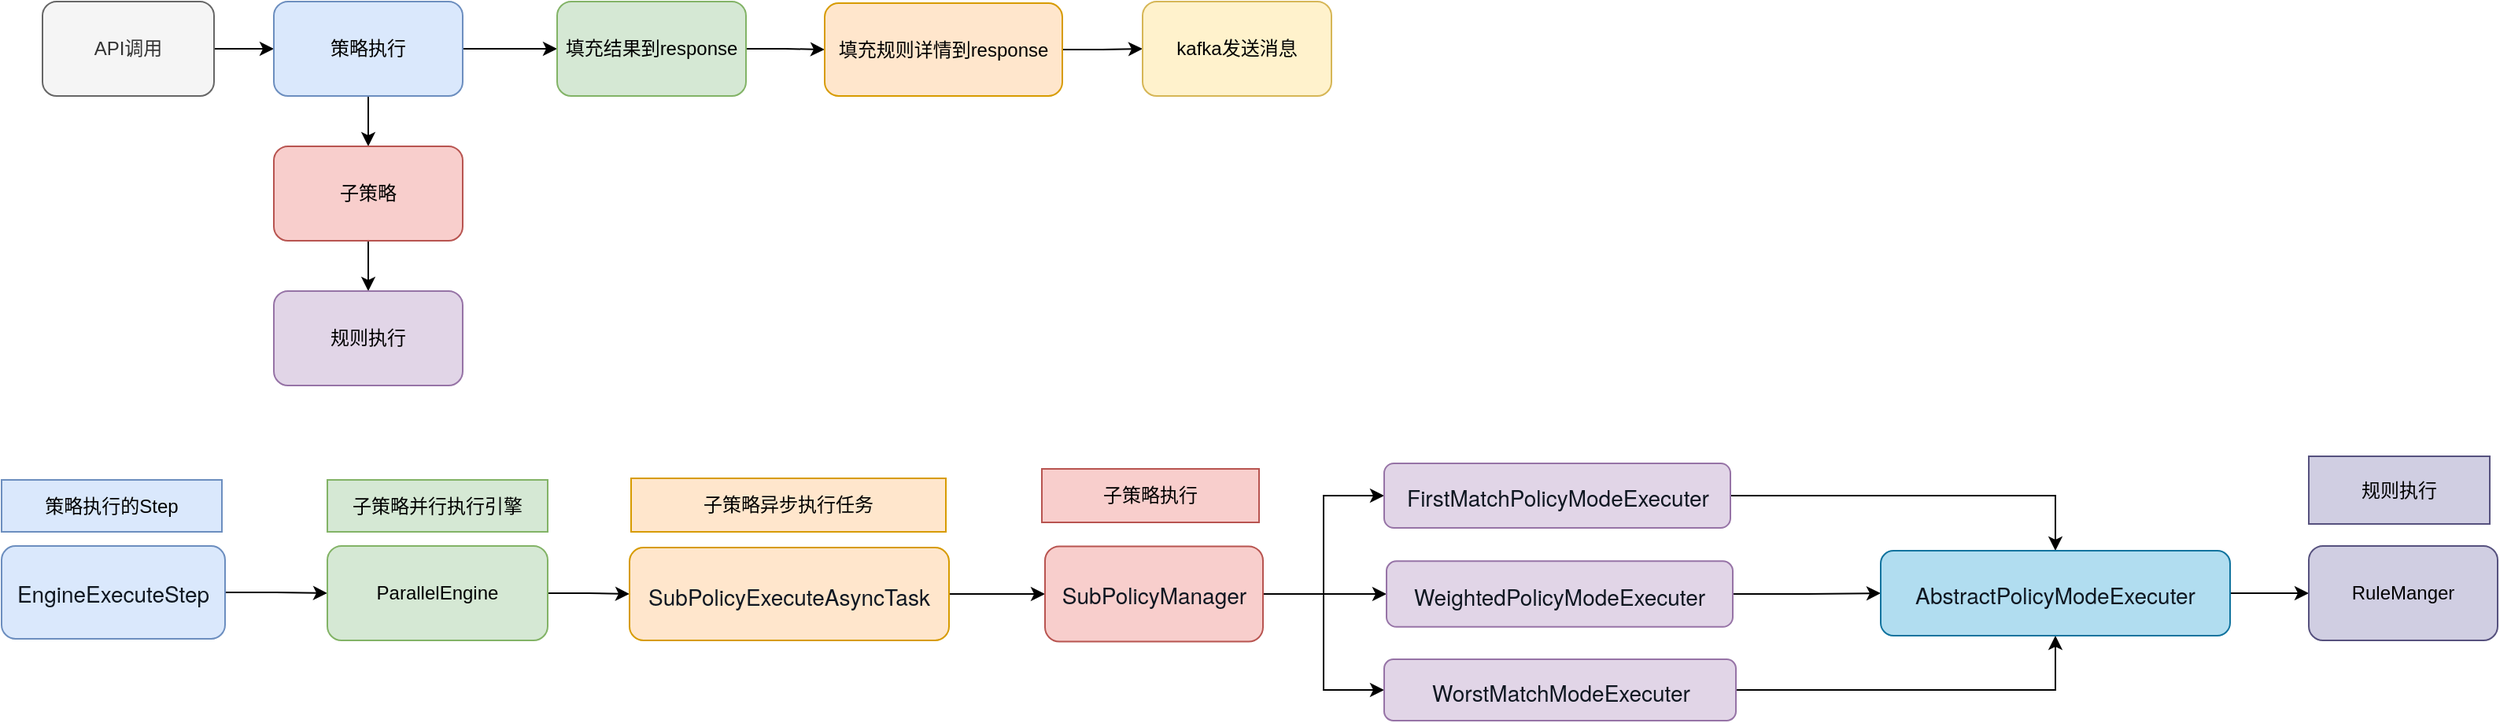 <mxfile version="17.4.5" type="github">
  <diagram id="8jfNpNAZliBH_JcL0tr9" name="Page-1">
    <mxGraphModel dx="1820" dy="802" grid="0" gridSize="10" guides="1" tooltips="1" connect="1" arrows="1" fold="1" page="0" pageScale="1" pageWidth="827" pageHeight="1169" math="0" shadow="0">
      <root>
        <mxCell id="0" />
        <mxCell id="1" parent="0" />
        <mxCell id="HmQmNMEGDG_JzxM044ja-3" value="" style="edgeStyle=orthogonalEdgeStyle;rounded=0;orthogonalLoop=1;jettySize=auto;html=1;" parent="1" source="HmQmNMEGDG_JzxM044ja-1" target="HmQmNMEGDG_JzxM044ja-2" edge="1">
          <mxGeometry relative="1" as="geometry" />
        </mxCell>
        <mxCell id="HmQmNMEGDG_JzxM044ja-1" value="API调用" style="rounded=1;whiteSpace=wrap;html=1;fillColor=#f5f5f5;fontColor=#333333;strokeColor=#666666;" parent="1" vertex="1">
          <mxGeometry x="9" y="64" width="109" height="60" as="geometry" />
        </mxCell>
        <mxCell id="HmQmNMEGDG_JzxM044ja-9" value="" style="edgeStyle=orthogonalEdgeStyle;rounded=0;orthogonalLoop=1;jettySize=auto;html=1;fontColor=#FFFFFF;" parent="1" source="HmQmNMEGDG_JzxM044ja-2" target="HmQmNMEGDG_JzxM044ja-8" edge="1">
          <mxGeometry relative="1" as="geometry" />
        </mxCell>
        <mxCell id="HmQmNMEGDG_JzxM044ja-15" value="" style="edgeStyle=orthogonalEdgeStyle;rounded=0;orthogonalLoop=1;jettySize=auto;html=1;fontColor=#FFFFFF;" parent="1" source="HmQmNMEGDG_JzxM044ja-2" target="HmQmNMEGDG_JzxM044ja-14" edge="1">
          <mxGeometry relative="1" as="geometry" />
        </mxCell>
        <mxCell id="HmQmNMEGDG_JzxM044ja-2" value="策略执行" style="whiteSpace=wrap;html=1;rounded=1;fillColor=#dae8fc;strokeColor=#6c8ebf;" parent="1" vertex="1">
          <mxGeometry x="156" y="64" width="120" height="60" as="geometry" />
        </mxCell>
        <mxCell id="HmQmNMEGDG_JzxM044ja-11" value="" style="edgeStyle=orthogonalEdgeStyle;rounded=0;orthogonalLoop=1;jettySize=auto;html=1;fontColor=#FFFFFF;" parent="1" source="HmQmNMEGDG_JzxM044ja-8" target="HmQmNMEGDG_JzxM044ja-10" edge="1">
          <mxGeometry relative="1" as="geometry" />
        </mxCell>
        <mxCell id="HmQmNMEGDG_JzxM044ja-8" value="填充结果到response" style="whiteSpace=wrap;html=1;rounded=1;fillColor=#d5e8d4;strokeColor=#82b366;" parent="1" vertex="1">
          <mxGeometry x="336" y="64" width="120" height="60" as="geometry" />
        </mxCell>
        <mxCell id="HmQmNMEGDG_JzxM044ja-13" value="" style="edgeStyle=orthogonalEdgeStyle;rounded=0;orthogonalLoop=1;jettySize=auto;html=1;fontColor=#FFFFFF;" parent="1" source="HmQmNMEGDG_JzxM044ja-10" target="HmQmNMEGDG_JzxM044ja-12" edge="1">
          <mxGeometry relative="1" as="geometry" />
        </mxCell>
        <mxCell id="HmQmNMEGDG_JzxM044ja-10" value="填充规则详情到response" style="whiteSpace=wrap;html=1;rounded=1;fillColor=#ffe6cc;strokeColor=#d79b00;" parent="1" vertex="1">
          <mxGeometry x="506" y="65" width="151" height="59" as="geometry" />
        </mxCell>
        <mxCell id="HmQmNMEGDG_JzxM044ja-12" value="kafka发送消息" style="whiteSpace=wrap;html=1;rounded=1;fillColor=#fff2cc;strokeColor=#d6b656;" parent="1" vertex="1">
          <mxGeometry x="708" y="64" width="120" height="60" as="geometry" />
        </mxCell>
        <mxCell id="HmQmNMEGDG_JzxM044ja-18" value="" style="edgeStyle=orthogonalEdgeStyle;rounded=0;orthogonalLoop=1;jettySize=auto;html=1;fontColor=#FFFFFF;" parent="1" source="HmQmNMEGDG_JzxM044ja-14" target="HmQmNMEGDG_JzxM044ja-17" edge="1">
          <mxGeometry relative="1" as="geometry" />
        </mxCell>
        <mxCell id="HmQmNMEGDG_JzxM044ja-14" value="子策略" style="whiteSpace=wrap;html=1;fillColor=#f8cecc;strokeColor=#b85450;rounded=1;" parent="1" vertex="1">
          <mxGeometry x="156" y="156" width="120" height="60" as="geometry" />
        </mxCell>
        <mxCell id="HmQmNMEGDG_JzxM044ja-16" style="edgeStyle=orthogonalEdgeStyle;rounded=0;orthogonalLoop=1;jettySize=auto;html=1;exitX=0.5;exitY=1;exitDx=0;exitDy=0;fontColor=#FFFFFF;" parent="1" source="HmQmNMEGDG_JzxM044ja-14" target="HmQmNMEGDG_JzxM044ja-14" edge="1">
          <mxGeometry relative="1" as="geometry" />
        </mxCell>
        <mxCell id="HmQmNMEGDG_JzxM044ja-17" value="规则执行" style="whiteSpace=wrap;html=1;fillColor=#e1d5e7;strokeColor=#9673a6;rounded=1;" parent="1" vertex="1">
          <mxGeometry x="156" y="248" width="120" height="60" as="geometry" />
        </mxCell>
        <mxCell id="HmQmNMEGDG_JzxM044ja-28" value="" style="edgeStyle=orthogonalEdgeStyle;rounded=0;orthogonalLoop=1;jettySize=auto;html=1;fontFamily=Helvetica;fontColor=#FFFFFF;" parent="1" source="HmQmNMEGDG_JzxM044ja-25" target="HmQmNMEGDG_JzxM044ja-27" edge="1">
          <mxGeometry relative="1" as="geometry" />
        </mxCell>
        <mxCell id="HmQmNMEGDG_JzxM044ja-25" value="&lt;p class=&quot;p1&quot; style=&quot;margin: 0px ; font-stretch: normal ; font-size: 14px ; line-height: normal ; font-family: &amp;#34;helvetica neue&amp;#34; ; color: rgb(15 , 23 , 33)&quot;&gt;&lt;/p&gt;&lt;span style=&quot;color: rgb(15 , 23 , 33) ; font-family: &amp;#34;helvetica neue&amp;#34; ; font-size: 14px&quot;&gt;EngineExecuteStep&lt;br style=&quot;color: rgb(15 , 23 , 33) ; font-family: &amp;#34;helvetica neue&amp;#34; ; font-size: 14px ; font-style: normal ; font-weight: 400 ; letter-spacing: normal ; text-align: center ; text-indent: 0px ; text-transform: none ; word-spacing: 0px ; background-color: rgb(255 , 255 , 255)&quot;&gt;&lt;/span&gt;" style="rounded=1;whiteSpace=wrap;html=1;fontFamily=Helvetica;strokeColor=#6c8ebf;fillColor=#dae8fc;" parent="1" vertex="1">
          <mxGeometry x="-17" y="410" width="142" height="59" as="geometry" />
        </mxCell>
        <mxCell id="HmQmNMEGDG_JzxM044ja-35" value="" style="edgeStyle=orthogonalEdgeStyle;rounded=0;orthogonalLoop=1;jettySize=auto;html=1;fontFamily=Helvetica;fontColor=#FFFFFF;" parent="1" source="HmQmNMEGDG_JzxM044ja-27" target="HmQmNMEGDG_JzxM044ja-34" edge="1">
          <mxGeometry relative="1" as="geometry" />
        </mxCell>
        <mxCell id="HmQmNMEGDG_JzxM044ja-27" value="ParallelEngine" style="whiteSpace=wrap;html=1;fillColor=#d5e8d4;strokeColor=#82b366;rounded=1;" parent="1" vertex="1">
          <mxGeometry x="190" y="410" width="140" height="60" as="geometry" />
        </mxCell>
        <mxCell id="HmQmNMEGDG_JzxM044ja-30" value="策略执行的Step" style="text;html=1;strokeColor=#6c8ebf;fillColor=#dae8fc;align=center;verticalAlign=middle;whiteSpace=wrap;rounded=0;fontFamily=Helvetica;" parent="1" vertex="1">
          <mxGeometry x="-17" y="368" width="140" height="33" as="geometry" />
        </mxCell>
        <mxCell id="HmQmNMEGDG_JzxM044ja-31" value="子策略并行执行引擎" style="text;html=1;strokeColor=#82b366;fillColor=#d5e8d4;align=center;verticalAlign=middle;whiteSpace=wrap;rounded=0;fontFamily=Helvetica;" parent="1" vertex="1">
          <mxGeometry x="190" y="368" width="140" height="33" as="geometry" />
        </mxCell>
        <mxCell id="HmQmNMEGDG_JzxM044ja-38" value="" style="edgeStyle=orthogonalEdgeStyle;rounded=0;orthogonalLoop=1;jettySize=auto;html=1;fontFamily=Helvetica;fontColor=#FFFFFF;" parent="1" source="HmQmNMEGDG_JzxM044ja-34" target="HmQmNMEGDG_JzxM044ja-37" edge="1">
          <mxGeometry relative="1" as="geometry" />
        </mxCell>
        <mxCell id="HmQmNMEGDG_JzxM044ja-34" value="&lt;p class=&quot;p1&quot; style=&quot;margin: 0px ; font-stretch: normal ; font-size: 14px ; line-height: normal ; font-family: &amp;#34;helvetica neue&amp;#34; ; color: rgb(15 , 23 , 33)&quot;&gt;SubPolicyExecuteAsyncTask&lt;/p&gt;" style="whiteSpace=wrap;html=1;fillColor=#ffe6cc;strokeColor=#d79b00;rounded=1;" parent="1" vertex="1">
          <mxGeometry x="382" y="411" width="203" height="59" as="geometry" />
        </mxCell>
        <mxCell id="HmQmNMEGDG_JzxM044ja-36" value="子策略异步执行任务" style="text;html=1;strokeColor=#d79b00;fillColor=#ffe6cc;align=center;verticalAlign=middle;whiteSpace=wrap;rounded=0;fontFamily=Helvetica;" parent="1" vertex="1">
          <mxGeometry x="383" y="367" width="200" height="34" as="geometry" />
        </mxCell>
        <mxCell id="HmQmNMEGDG_JzxM044ja-46" style="edgeStyle=orthogonalEdgeStyle;rounded=0;orthogonalLoop=1;jettySize=auto;html=1;entryX=0;entryY=0.5;entryDx=0;entryDy=0;fontFamily=Helvetica;fontColor=#FFFFFF;exitX=1;exitY=0.5;exitDx=0;exitDy=0;" parent="1" source="HmQmNMEGDG_JzxM044ja-37" target="HmQmNMEGDG_JzxM044ja-40" edge="1">
          <mxGeometry relative="1" as="geometry">
            <mxPoint x="817" y="292" as="sourcePoint" />
          </mxGeometry>
        </mxCell>
        <mxCell id="HmQmNMEGDG_JzxM044ja-49" style="edgeStyle=orthogonalEdgeStyle;rounded=0;orthogonalLoop=1;jettySize=auto;html=1;exitX=1;exitY=0.5;exitDx=0;exitDy=0;entryX=0;entryY=0.5;entryDx=0;entryDy=0;fontFamily=Helvetica;fontColor=#FFFFFF;startArrow=none;startFill=0;endArrow=classic;endFill=1;" parent="1" source="HmQmNMEGDG_JzxM044ja-37" target="HmQmNMEGDG_JzxM044ja-42" edge="1">
          <mxGeometry relative="1" as="geometry" />
        </mxCell>
        <mxCell id="HmQmNMEGDG_JzxM044ja-50" style="edgeStyle=orthogonalEdgeStyle;rounded=0;orthogonalLoop=1;jettySize=auto;html=1;exitX=1;exitY=0.5;exitDx=0;exitDy=0;entryX=0;entryY=0.5;entryDx=0;entryDy=0;fontFamily=Helvetica;fontColor=#FFFFFF;startArrow=none;startFill=0;endArrow=classic;endFill=1;" parent="1" source="HmQmNMEGDG_JzxM044ja-37" target="HmQmNMEGDG_JzxM044ja-44" edge="1">
          <mxGeometry relative="1" as="geometry" />
        </mxCell>
        <mxCell id="HmQmNMEGDG_JzxM044ja-37" value="&lt;span style=&quot;color: rgb(15 , 23 , 33) ; font-family: &amp;#34;helvetica neue&amp;#34; ; font-size: 14px&quot;&gt;SubPolicyManager&lt;/span&gt;" style="whiteSpace=wrap;html=1;fillColor=#f8cecc;strokeColor=#b85450;rounded=1;" parent="1" vertex="1">
          <mxGeometry x="646" y="410.25" width="138.5" height="60.5" as="geometry" />
        </mxCell>
        <mxCell id="HmQmNMEGDG_JzxM044ja-39" value="子策略执行" style="text;html=1;strokeColor=#b85450;fillColor=#f8cecc;align=center;verticalAlign=middle;whiteSpace=wrap;rounded=0;fontFamily=Helvetica;" parent="1" vertex="1">
          <mxGeometry x="644" y="361" width="138" height="34" as="geometry" />
        </mxCell>
        <mxCell id="HmQmNMEGDG_JzxM044ja-57" style="edgeStyle=orthogonalEdgeStyle;rounded=0;orthogonalLoop=1;jettySize=auto;html=1;exitX=1;exitY=0.5;exitDx=0;exitDy=0;fontFamily=Helvetica;fontColor=#FFFFFF;startArrow=none;startFill=0;endArrow=classic;endFill=1;" parent="1" source="HmQmNMEGDG_JzxM044ja-40" target="HmQmNMEGDG_JzxM044ja-56" edge="1">
          <mxGeometry relative="1" as="geometry" />
        </mxCell>
        <mxCell id="HmQmNMEGDG_JzxM044ja-40" value="&lt;p class=&quot;p1&quot; style=&quot;margin: 0px ; font-stretch: normal ; font-size: 14px ; line-height: normal ; font-family: &amp;#34;helvetica neue&amp;#34; ; color: rgb(15 , 23 , 33)&quot;&gt;FirstMatchPolicyModeExecuter&lt;/p&gt;" style="whiteSpace=wrap;html=1;fillColor=#e1d5e7;strokeColor=#9673a6;rounded=1;" parent="1" vertex="1">
          <mxGeometry x="861.5" y="357.5" width="220" height="41" as="geometry" />
        </mxCell>
        <mxCell id="HmQmNMEGDG_JzxM044ja-59" style="edgeStyle=orthogonalEdgeStyle;rounded=0;orthogonalLoop=1;jettySize=auto;html=1;exitX=1;exitY=0.5;exitDx=0;exitDy=0;fontFamily=Helvetica;fontColor=#FFFFFF;startArrow=none;startFill=0;endArrow=classic;endFill=1;" parent="1" source="HmQmNMEGDG_JzxM044ja-42" target="HmQmNMEGDG_JzxM044ja-56" edge="1">
          <mxGeometry relative="1" as="geometry" />
        </mxCell>
        <mxCell id="HmQmNMEGDG_JzxM044ja-42" value="&lt;p class=&quot;p1&quot; style=&quot;margin: 0px ; font-stretch: normal ; font-size: 14px ; line-height: normal ; font-family: &amp;#34;helvetica neue&amp;#34; ; color: rgb(15 , 23 , 33)&quot;&gt;WeightedPolicyModeExecuter&lt;/p&gt;" style="whiteSpace=wrap;html=1;fillColor=#e1d5e7;strokeColor=#9673a6;rounded=1;" parent="1" vertex="1">
          <mxGeometry x="863" y="419.63" width="220" height="41.75" as="geometry" />
        </mxCell>
        <mxCell id="HmQmNMEGDG_JzxM044ja-58" style="edgeStyle=orthogonalEdgeStyle;rounded=0;orthogonalLoop=1;jettySize=auto;html=1;exitX=1;exitY=0.5;exitDx=0;exitDy=0;entryX=0.5;entryY=1;entryDx=0;entryDy=0;fontFamily=Helvetica;fontColor=#FFFFFF;startArrow=none;startFill=0;endArrow=classic;endFill=1;" parent="1" source="HmQmNMEGDG_JzxM044ja-44" target="HmQmNMEGDG_JzxM044ja-56" edge="1">
          <mxGeometry relative="1" as="geometry" />
        </mxCell>
        <mxCell id="HmQmNMEGDG_JzxM044ja-44" value="&lt;p class=&quot;p1&quot; style=&quot;margin: 0px ; font-stretch: normal ; font-size: 14px ; line-height: normal ; font-family: &amp;#34;helvetica neue&amp;#34; ; color: rgb(15 , 23 , 33)&quot;&gt;WorstMatchModeExecuter&lt;/p&gt;" style="whiteSpace=wrap;html=1;fillColor=#e1d5e7;strokeColor=#9673a6;rounded=1;" parent="1" vertex="1">
          <mxGeometry x="861.5" y="482" width="223.5" height="39" as="geometry" />
        </mxCell>
        <mxCell id="HmQmNMEGDG_JzxM044ja-61" value="" style="edgeStyle=orthogonalEdgeStyle;rounded=0;orthogonalLoop=1;jettySize=auto;html=1;fontFamily=Helvetica;fontColor=#FFFFFF;startArrow=none;startFill=0;endArrow=classic;endFill=1;" parent="1" source="HmQmNMEGDG_JzxM044ja-56" target="HmQmNMEGDG_JzxM044ja-60" edge="1">
          <mxGeometry relative="1" as="geometry" />
        </mxCell>
        <mxCell id="HmQmNMEGDG_JzxM044ja-56" value="&lt;p class=&quot;p1&quot; style=&quot;margin: 0px ; font-stretch: normal ; font-size: 14px ; line-height: normal ; font-family: &amp;#34;helvetica neue&amp;#34; ; color: rgb(15 , 23 , 33)&quot;&gt;AbstractPolicyModeExecuter&lt;/p&gt;" style="rounded=1;whiteSpace=wrap;html=1;fontFamily=Helvetica;strokeColor=#10739e;fillColor=#b1ddf0;" parent="1" vertex="1">
          <mxGeometry x="1177" y="413" width="222" height="54" as="geometry" />
        </mxCell>
        <mxCell id="HmQmNMEGDG_JzxM044ja-60" value="RuleManger" style="whiteSpace=wrap;html=1;fillColor=#d0cee2;strokeColor=#56517e;rounded=1;" parent="1" vertex="1">
          <mxGeometry x="1449" y="410" width="120" height="60" as="geometry" />
        </mxCell>
        <mxCell id="HmQmNMEGDG_JzxM044ja-62" value="规则执行" style="text;html=1;strokeColor=#56517e;fillColor=#d0cee2;align=center;verticalAlign=middle;whiteSpace=wrap;rounded=0;fontFamily=Helvetica;" parent="1" vertex="1">
          <mxGeometry x="1449" y="353" width="115" height="43" as="geometry" />
        </mxCell>
      </root>
    </mxGraphModel>
  </diagram>
</mxfile>
